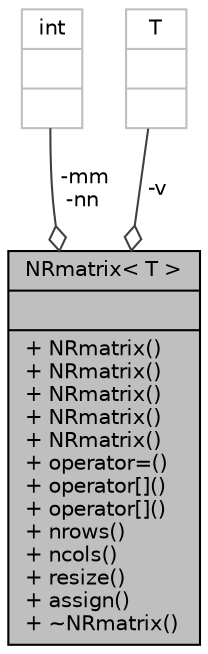 digraph "NRmatrix&lt; T &gt;"
{
  bgcolor="transparent";
  edge [fontname="Helvetica",fontsize="10",labelfontname="Helvetica",labelfontsize="10"];
  node [fontname="Helvetica",fontsize="10",shape=record];
  Node2 [label="{NRmatrix\< T \>\n||+ NRmatrix()\l+ NRmatrix()\l+ NRmatrix()\l+ NRmatrix()\l+ NRmatrix()\l+ operator=()\l+ operator[]()\l+ operator[]()\l+ nrows()\l+ ncols()\l+ resize()\l+ assign()\l+ ~NRmatrix()\l}",height=0.2,width=0.4,color="black", fillcolor="grey75", style="filled", fontcolor="black"];
  Node3 -> Node2 [color="grey25",fontsize="10",style="solid",label=" -mm\n-nn" ,arrowhead="odiamond",fontname="Helvetica"];
  Node3 [label="{int\n||}",height=0.2,width=0.4,color="grey75"];
  Node4 -> Node2 [color="grey25",fontsize="10",style="solid",label=" -v" ,arrowhead="odiamond",fontname="Helvetica"];
  Node4 [label="{T\n||}",height=0.2,width=0.4,color="grey75"];
}
